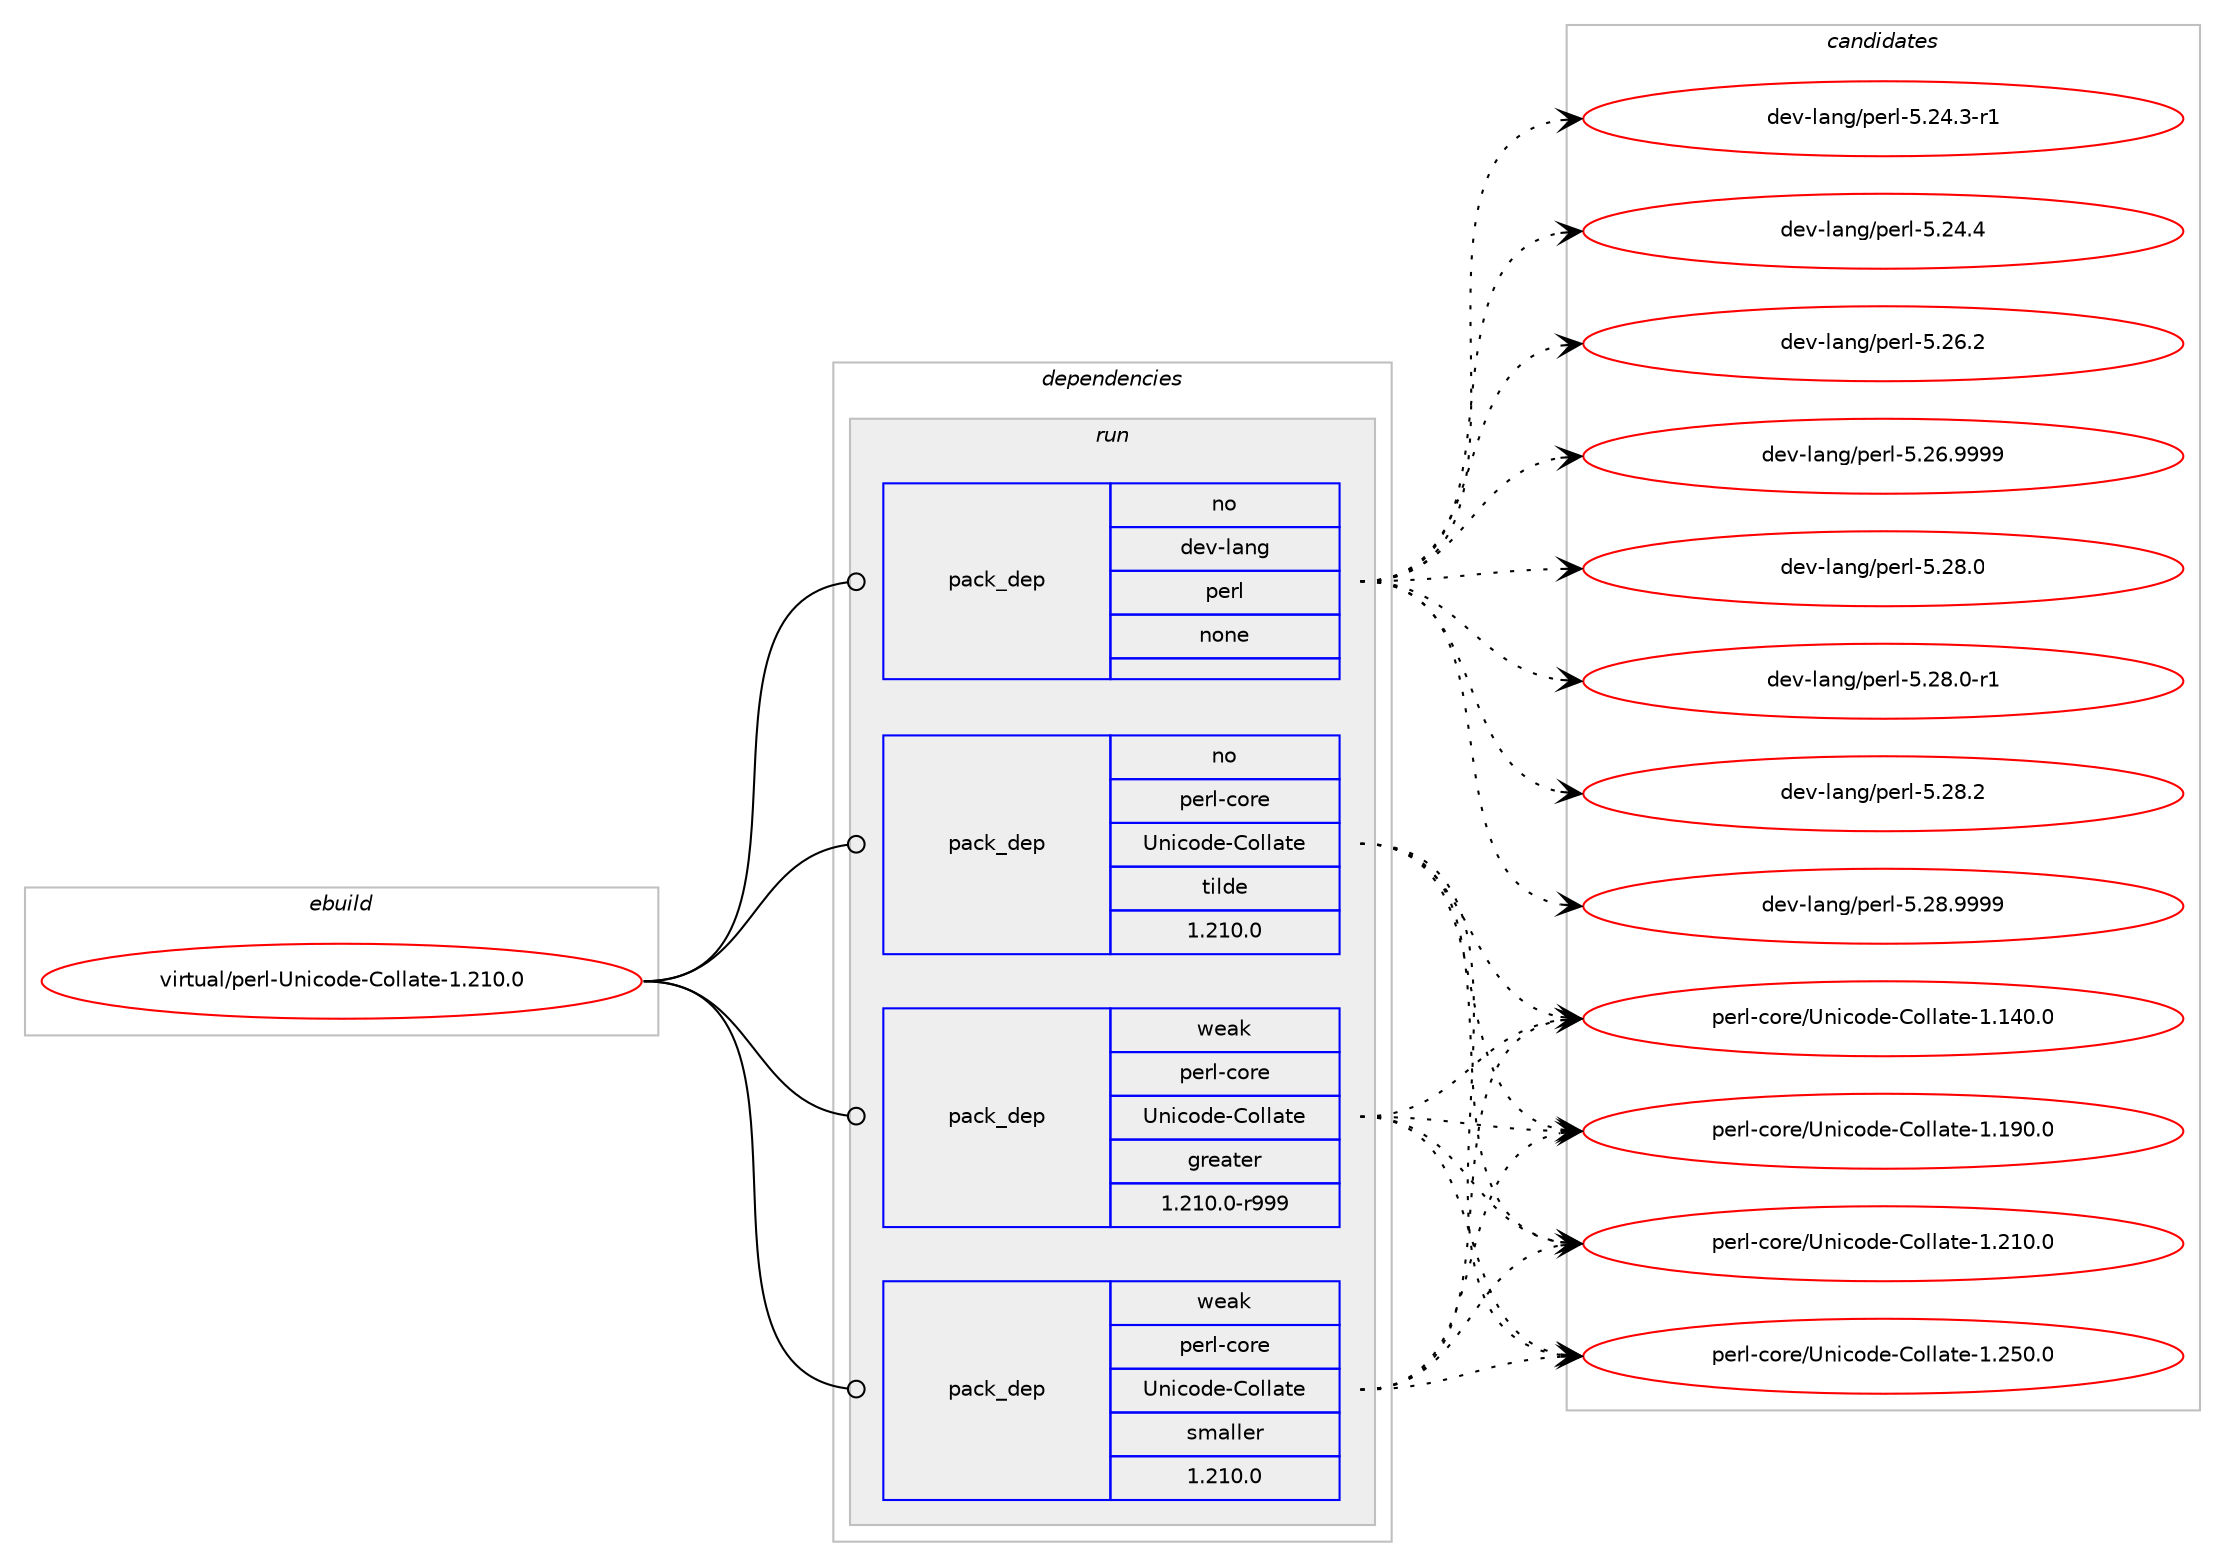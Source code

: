 digraph prolog {

# *************
# Graph options
# *************

newrank=true;
concentrate=true;
compound=true;
graph [rankdir=LR,fontname=Helvetica,fontsize=10,ranksep=1.5];#, ranksep=2.5, nodesep=0.2];
edge  [arrowhead=vee];
node  [fontname=Helvetica,fontsize=10];

# **********
# The ebuild
# **********

subgraph cluster_leftcol {
color=gray;
rank=same;
label=<<i>ebuild</i>>;
id [label="virtual/perl-Unicode-Collate-1.210.0", color=red, width=4, href="../virtual/perl-Unicode-Collate-1.210.0.svg"];
}

# ****************
# The dependencies
# ****************

subgraph cluster_midcol {
color=gray;
label=<<i>dependencies</i>>;
subgraph cluster_compile {
fillcolor="#eeeeee";
style=filled;
label=<<i>compile</i>>;
}
subgraph cluster_compileandrun {
fillcolor="#eeeeee";
style=filled;
label=<<i>compile and run</i>>;
}
subgraph cluster_run {
fillcolor="#eeeeee";
style=filled;
label=<<i>run</i>>;
subgraph pack3313 {
dependency4507 [label=<<TABLE BORDER="0" CELLBORDER="1" CELLSPACING="0" CELLPADDING="4" WIDTH="220"><TR><TD ROWSPAN="6" CELLPADDING="30">pack_dep</TD></TR><TR><TD WIDTH="110">no</TD></TR><TR><TD>dev-lang</TD></TR><TR><TD>perl</TD></TR><TR><TD>none</TD></TR><TR><TD></TD></TR></TABLE>>, shape=none, color=blue];
}
id:e -> dependency4507:w [weight=20,style="solid",arrowhead="odot"];
subgraph pack3314 {
dependency4508 [label=<<TABLE BORDER="0" CELLBORDER="1" CELLSPACING="0" CELLPADDING="4" WIDTH="220"><TR><TD ROWSPAN="6" CELLPADDING="30">pack_dep</TD></TR><TR><TD WIDTH="110">no</TD></TR><TR><TD>perl-core</TD></TR><TR><TD>Unicode-Collate</TD></TR><TR><TD>tilde</TD></TR><TR><TD>1.210.0</TD></TR></TABLE>>, shape=none, color=blue];
}
id:e -> dependency4508:w [weight=20,style="solid",arrowhead="odot"];
subgraph pack3315 {
dependency4509 [label=<<TABLE BORDER="0" CELLBORDER="1" CELLSPACING="0" CELLPADDING="4" WIDTH="220"><TR><TD ROWSPAN="6" CELLPADDING="30">pack_dep</TD></TR><TR><TD WIDTH="110">weak</TD></TR><TR><TD>perl-core</TD></TR><TR><TD>Unicode-Collate</TD></TR><TR><TD>greater</TD></TR><TR><TD>1.210.0-r999</TD></TR></TABLE>>, shape=none, color=blue];
}
id:e -> dependency4509:w [weight=20,style="solid",arrowhead="odot"];
subgraph pack3316 {
dependency4510 [label=<<TABLE BORDER="0" CELLBORDER="1" CELLSPACING="0" CELLPADDING="4" WIDTH="220"><TR><TD ROWSPAN="6" CELLPADDING="30">pack_dep</TD></TR><TR><TD WIDTH="110">weak</TD></TR><TR><TD>perl-core</TD></TR><TR><TD>Unicode-Collate</TD></TR><TR><TD>smaller</TD></TR><TR><TD>1.210.0</TD></TR></TABLE>>, shape=none, color=blue];
}
id:e -> dependency4510:w [weight=20,style="solid",arrowhead="odot"];
}
}

# **************
# The candidates
# **************

subgraph cluster_choices {
rank=same;
color=gray;
label=<<i>candidates</i>>;

subgraph choice3313 {
color=black;
nodesep=1;
choice100101118451089711010347112101114108455346505246514511449 [label="dev-lang/perl-5.24.3-r1", color=red, width=4,href="../dev-lang/perl-5.24.3-r1.svg"];
choice10010111845108971101034711210111410845534650524652 [label="dev-lang/perl-5.24.4", color=red, width=4,href="../dev-lang/perl-5.24.4.svg"];
choice10010111845108971101034711210111410845534650544650 [label="dev-lang/perl-5.26.2", color=red, width=4,href="../dev-lang/perl-5.26.2.svg"];
choice10010111845108971101034711210111410845534650544657575757 [label="dev-lang/perl-5.26.9999", color=red, width=4,href="../dev-lang/perl-5.26.9999.svg"];
choice10010111845108971101034711210111410845534650564648 [label="dev-lang/perl-5.28.0", color=red, width=4,href="../dev-lang/perl-5.28.0.svg"];
choice100101118451089711010347112101114108455346505646484511449 [label="dev-lang/perl-5.28.0-r1", color=red, width=4,href="../dev-lang/perl-5.28.0-r1.svg"];
choice10010111845108971101034711210111410845534650564650 [label="dev-lang/perl-5.28.2", color=red, width=4,href="../dev-lang/perl-5.28.2.svg"];
choice10010111845108971101034711210111410845534650564657575757 [label="dev-lang/perl-5.28.9999", color=red, width=4,href="../dev-lang/perl-5.28.9999.svg"];
dependency4507:e -> choice100101118451089711010347112101114108455346505246514511449:w [style=dotted,weight="100"];
dependency4507:e -> choice10010111845108971101034711210111410845534650524652:w [style=dotted,weight="100"];
dependency4507:e -> choice10010111845108971101034711210111410845534650544650:w [style=dotted,weight="100"];
dependency4507:e -> choice10010111845108971101034711210111410845534650544657575757:w [style=dotted,weight="100"];
dependency4507:e -> choice10010111845108971101034711210111410845534650564648:w [style=dotted,weight="100"];
dependency4507:e -> choice100101118451089711010347112101114108455346505646484511449:w [style=dotted,weight="100"];
dependency4507:e -> choice10010111845108971101034711210111410845534650564650:w [style=dotted,weight="100"];
dependency4507:e -> choice10010111845108971101034711210111410845534650564657575757:w [style=dotted,weight="100"];
}
subgraph choice3314 {
color=black;
nodesep=1;
choice11210111410845991111141014785110105991111001014567111108108971161014549464952484648 [label="perl-core/Unicode-Collate-1.140.0", color=red, width=4,href="../perl-core/Unicode-Collate-1.140.0.svg"];
choice11210111410845991111141014785110105991111001014567111108108971161014549464957484648 [label="perl-core/Unicode-Collate-1.190.0", color=red, width=4,href="../perl-core/Unicode-Collate-1.190.0.svg"];
choice11210111410845991111141014785110105991111001014567111108108971161014549465049484648 [label="perl-core/Unicode-Collate-1.210.0", color=red, width=4,href="../perl-core/Unicode-Collate-1.210.0.svg"];
choice11210111410845991111141014785110105991111001014567111108108971161014549465053484648 [label="perl-core/Unicode-Collate-1.250.0", color=red, width=4,href="../perl-core/Unicode-Collate-1.250.0.svg"];
dependency4508:e -> choice11210111410845991111141014785110105991111001014567111108108971161014549464952484648:w [style=dotted,weight="100"];
dependency4508:e -> choice11210111410845991111141014785110105991111001014567111108108971161014549464957484648:w [style=dotted,weight="100"];
dependency4508:e -> choice11210111410845991111141014785110105991111001014567111108108971161014549465049484648:w [style=dotted,weight="100"];
dependency4508:e -> choice11210111410845991111141014785110105991111001014567111108108971161014549465053484648:w [style=dotted,weight="100"];
}
subgraph choice3315 {
color=black;
nodesep=1;
choice11210111410845991111141014785110105991111001014567111108108971161014549464952484648 [label="perl-core/Unicode-Collate-1.140.0", color=red, width=4,href="../perl-core/Unicode-Collate-1.140.0.svg"];
choice11210111410845991111141014785110105991111001014567111108108971161014549464957484648 [label="perl-core/Unicode-Collate-1.190.0", color=red, width=4,href="../perl-core/Unicode-Collate-1.190.0.svg"];
choice11210111410845991111141014785110105991111001014567111108108971161014549465049484648 [label="perl-core/Unicode-Collate-1.210.0", color=red, width=4,href="../perl-core/Unicode-Collate-1.210.0.svg"];
choice11210111410845991111141014785110105991111001014567111108108971161014549465053484648 [label="perl-core/Unicode-Collate-1.250.0", color=red, width=4,href="../perl-core/Unicode-Collate-1.250.0.svg"];
dependency4509:e -> choice11210111410845991111141014785110105991111001014567111108108971161014549464952484648:w [style=dotted,weight="100"];
dependency4509:e -> choice11210111410845991111141014785110105991111001014567111108108971161014549464957484648:w [style=dotted,weight="100"];
dependency4509:e -> choice11210111410845991111141014785110105991111001014567111108108971161014549465049484648:w [style=dotted,weight="100"];
dependency4509:e -> choice11210111410845991111141014785110105991111001014567111108108971161014549465053484648:w [style=dotted,weight="100"];
}
subgraph choice3316 {
color=black;
nodesep=1;
choice11210111410845991111141014785110105991111001014567111108108971161014549464952484648 [label="perl-core/Unicode-Collate-1.140.0", color=red, width=4,href="../perl-core/Unicode-Collate-1.140.0.svg"];
choice11210111410845991111141014785110105991111001014567111108108971161014549464957484648 [label="perl-core/Unicode-Collate-1.190.0", color=red, width=4,href="../perl-core/Unicode-Collate-1.190.0.svg"];
choice11210111410845991111141014785110105991111001014567111108108971161014549465049484648 [label="perl-core/Unicode-Collate-1.210.0", color=red, width=4,href="../perl-core/Unicode-Collate-1.210.0.svg"];
choice11210111410845991111141014785110105991111001014567111108108971161014549465053484648 [label="perl-core/Unicode-Collate-1.250.0", color=red, width=4,href="../perl-core/Unicode-Collate-1.250.0.svg"];
dependency4510:e -> choice11210111410845991111141014785110105991111001014567111108108971161014549464952484648:w [style=dotted,weight="100"];
dependency4510:e -> choice11210111410845991111141014785110105991111001014567111108108971161014549464957484648:w [style=dotted,weight="100"];
dependency4510:e -> choice11210111410845991111141014785110105991111001014567111108108971161014549465049484648:w [style=dotted,weight="100"];
dependency4510:e -> choice11210111410845991111141014785110105991111001014567111108108971161014549465053484648:w [style=dotted,weight="100"];
}
}

}
